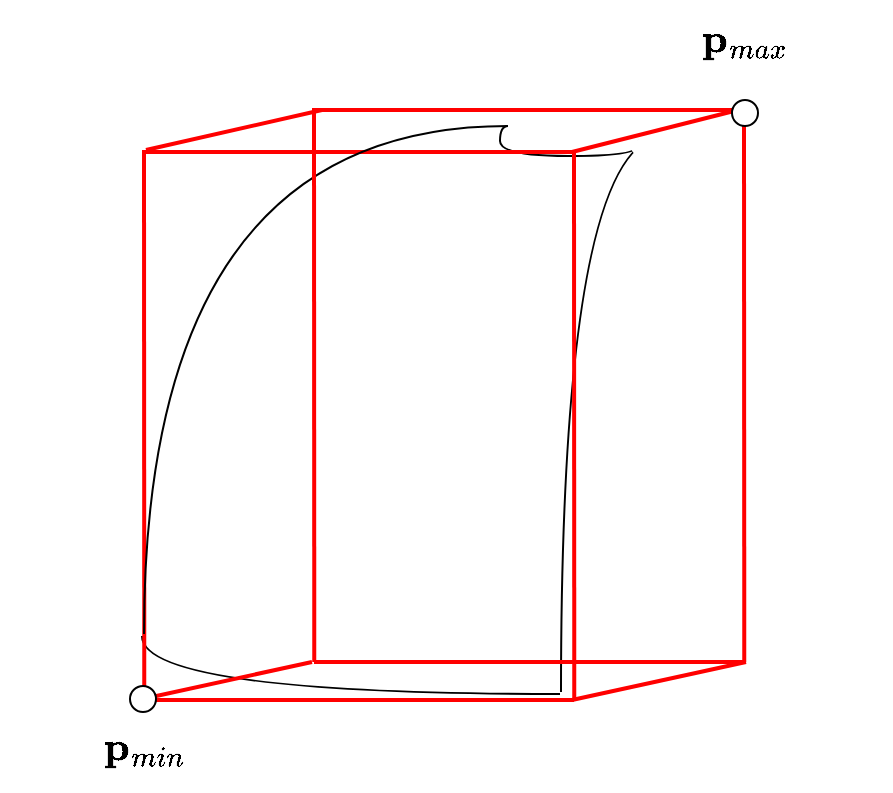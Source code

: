 <mxfile>
    <diagram id="J1WE7XGdUpD7P_jHU19R" name="Page-1">
        <mxGraphModel dx="979" dy="519" grid="1" gridSize="10" guides="1" tooltips="1" connect="1" arrows="1" fold="1" page="1" pageScale="1" pageWidth="827" pageHeight="1169" math="1" shadow="0">
            <root>
                <mxCell id="0"/>
                <mxCell id="1" parent="0"/>
                <mxCell id="14" value="" style="endArrow=none;html=1;edgeStyle=orthogonalEdgeStyle;curved=1;movable=0;resizable=0;rotatable=0;deletable=0;editable=0;connectable=0;" parent="1" edge="1">
                    <mxGeometry width="50" height="50" relative="1" as="geometry">
                        <mxPoint x="244.5" y="676" as="sourcePoint"/>
                        <mxPoint x="297" y="398.0" as="targetPoint"/>
                        <Array as="points">
                            <mxPoint x="245" y="398"/>
                        </Array>
                    </mxGeometry>
                </mxCell>
                <mxCell id="15" value="" style="endArrow=none;html=1;edgeStyle=orthogonalEdgeStyle;curved=1;movable=0;resizable=0;rotatable=0;deletable=0;editable=0;connectable=0;" parent="1" edge="1">
                    <mxGeometry width="50" height="50" relative="1" as="geometry">
                        <mxPoint x="244.0" y="677" as="sourcePoint"/>
                        <mxPoint x="35" y="648" as="targetPoint"/>
                        <Array as="points">
                            <mxPoint x="35" y="677"/>
                        </Array>
                    </mxGeometry>
                </mxCell>
                <mxCell id="16" value="" style="endArrow=none;html=1;edgeStyle=orthogonalEdgeStyle;curved=1;movable=0;resizable=0;rotatable=0;deletable=0;editable=0;connectable=0;" parent="1" edge="1">
                    <mxGeometry width="50" height="50" relative="1" as="geometry">
                        <mxPoint x="294.0" y="398.0" as="sourcePoint"/>
                        <mxPoint x="218" y="393.0" as="targetPoint"/>
                        <Array as="points">
                            <mxPoint x="297" y="398"/>
                            <mxPoint x="297" y="399"/>
                            <mxPoint x="282" y="399"/>
                            <mxPoint x="282" y="408"/>
                            <mxPoint x="214" y="408"/>
                            <mxPoint x="214" y="393"/>
                        </Array>
                    </mxGeometry>
                </mxCell>
                <mxCell id="27" value="" style="endArrow=none;html=1;strokeColor=#FF0000;strokeWidth=2;" parent="1" edge="1">
                    <mxGeometry width="50" height="50" relative="1" as="geometry">
                        <mxPoint x="36" y="680" as="sourcePoint"/>
                        <mxPoint x="251" y="680" as="targetPoint"/>
                    </mxGeometry>
                </mxCell>
                <mxCell id="28" value="" style="endArrow=none;html=1;strokeColor=#FF0000;strokeWidth=2;" parent="1" edge="1">
                    <mxGeometry width="50" height="50" relative="1" as="geometry">
                        <mxPoint x="36.14" y="680" as="sourcePoint"/>
                        <mxPoint x="36" y="406" as="targetPoint"/>
                    </mxGeometry>
                </mxCell>
                <mxCell id="29" value="" style="endArrow=none;html=1;strokeColor=#FF0000;strokeWidth=2;" parent="1" edge="1">
                    <mxGeometry width="50" height="50" relative="1" as="geometry">
                        <mxPoint x="251.14" y="680" as="sourcePoint"/>
                        <mxPoint x="251" y="405" as="targetPoint"/>
                    </mxGeometry>
                </mxCell>
                <mxCell id="31" value="" style="endArrow=none;html=1;strokeColor=#FF0000;strokeWidth=2;" parent="1" edge="1">
                    <mxGeometry width="50" height="50" relative="1" as="geometry">
                        <mxPoint x="35" y="406" as="sourcePoint"/>
                        <mxPoint x="250" y="406" as="targetPoint"/>
                    </mxGeometry>
                </mxCell>
                <mxCell id="13" value="" style="endArrow=none;html=1;edgeStyle=orthogonalEdgeStyle;curved=1;movable=1;resizable=1;rotatable=1;deletable=1;editable=1;connectable=1;" parent="1" edge="1">
                    <mxGeometry width="50" height="50" relative="1" as="geometry">
                        <mxPoint x="36" y="647" as="sourcePoint"/>
                        <mxPoint x="218" y="393.0" as="targetPoint"/>
                        <Array as="points">
                            <mxPoint x="36" y="393"/>
                        </Array>
                    </mxGeometry>
                </mxCell>
                <mxCell id="37" value="" style="endArrow=none;html=1;strokeColor=#FF0000;strokeWidth=2;" parent="1" edge="1">
                    <mxGeometry width="50" height="50" relative="1" as="geometry">
                        <mxPoint x="250" y="680" as="sourcePoint"/>
                        <mxPoint x="337" y="661" as="targetPoint"/>
                    </mxGeometry>
                </mxCell>
                <mxCell id="39" value="" style="endArrow=none;html=1;strokeColor=#FF0000;strokeWidth=2;" parent="1" edge="1">
                    <mxGeometry width="50" height="50" relative="1" as="geometry">
                        <mxPoint x="33" y="680" as="sourcePoint"/>
                        <mxPoint x="120" y="661" as="targetPoint"/>
                    </mxGeometry>
                </mxCell>
                <mxCell id="40" value="" style="endArrow=none;html=1;strokeColor=#FF0000;strokeWidth=2;" parent="1" edge="1">
                    <mxGeometry width="50" height="50" relative="1" as="geometry">
                        <mxPoint x="37" y="405" as="sourcePoint"/>
                        <mxPoint x="125" y="385" as="targetPoint"/>
                    </mxGeometry>
                </mxCell>
                <mxCell id="36" value="" style="group" parent="1" vertex="1" connectable="0">
                    <mxGeometry x="120" y="384" width="216.14" height="277" as="geometry"/>
                </mxCell>
                <mxCell id="32" value="" style="endArrow=none;html=1;strokeColor=#FF0000;strokeWidth=2;" parent="36" edge="1">
                    <mxGeometry width="50" height="50" relative="1" as="geometry">
                        <mxPoint x="1" y="277" as="sourcePoint"/>
                        <mxPoint x="216" y="277" as="targetPoint"/>
                    </mxGeometry>
                </mxCell>
                <mxCell id="33" value="" style="endArrow=none;html=1;strokeColor=#FF0000;strokeWidth=2;" parent="36" edge="1">
                    <mxGeometry width="50" height="50" relative="1" as="geometry">
                        <mxPoint x="1.14" y="277" as="sourcePoint"/>
                        <mxPoint x="1" y="1.958" as="targetPoint"/>
                    </mxGeometry>
                </mxCell>
                <mxCell id="34" value="" style="endArrow=none;html=1;strokeColor=#FF0000;strokeWidth=2;" parent="36" edge="1">
                    <mxGeometry width="50" height="50" relative="1" as="geometry">
                        <mxPoint x="216.14" y="277" as="sourcePoint"/>
                        <mxPoint x="216" as="targetPoint"/>
                    </mxGeometry>
                </mxCell>
                <mxCell id="35" value="" style="endArrow=none;html=1;strokeColor=#FF0000;strokeWidth=2;" parent="36" edge="1">
                    <mxGeometry width="50" height="50" relative="1" as="geometry">
                        <mxPoint y="0.979" as="sourcePoint"/>
                        <mxPoint x="215" y="0.979" as="targetPoint"/>
                    </mxGeometry>
                </mxCell>
                <mxCell id="41" value="" style="rounded=0;whiteSpace=wrap;html=1;rotation=55;strokeColor=none;" parent="36" vertex="1">
                    <mxGeometry x="160" y="15.942" width="30" height="19.576" as="geometry"/>
                </mxCell>
                <mxCell id="38" value="" style="endArrow=none;html=1;strokeColor=#FF0000;strokeWidth=2;" parent="36" edge="1">
                    <mxGeometry width="50" height="50" relative="1" as="geometry">
                        <mxPoint x="130" y="22" as="sourcePoint"/>
                        <mxPoint x="217" as="targetPoint"/>
                    </mxGeometry>
                </mxCell>
                <mxCell id="43" value="" style="ellipse;whiteSpace=wrap;html=1;aspect=fixed;" parent="1" vertex="1">
                    <mxGeometry x="29" y="673" width="13" height="13" as="geometry"/>
                </mxCell>
                <mxCell id="45" value="" style="ellipse;whiteSpace=wrap;html=1;aspect=fixed;" parent="1" vertex="1">
                    <mxGeometry x="330" y="380" width="13" height="13" as="geometry"/>
                </mxCell>
                <mxCell id="46" value="\(\mathbf{p}_{min}\)" style="text;html=1;strokeColor=none;fillColor=none;align=center;verticalAlign=middle;whiteSpace=wrap;rounded=0;fontSize=17;" parent="1" vertex="1">
                    <mxGeometry x="5.5" y="690" width="60" height="30" as="geometry"/>
                </mxCell>
                <mxCell id="47" value="\(\mathbf{p}_{max}\)" style="text;html=1;strokeColor=none;fillColor=none;align=center;verticalAlign=middle;whiteSpace=wrap;rounded=0;fontSize=17;" parent="1" vertex="1">
                    <mxGeometry x="306.5" y="336" width="60" height="30" as="geometry"/>
                </mxCell>
            </root>
        </mxGraphModel>
    </diagram>
</mxfile>